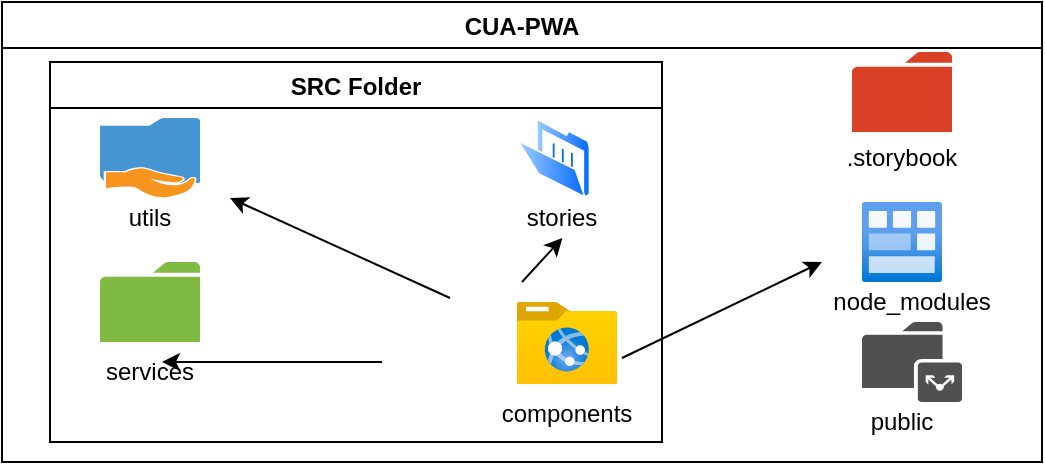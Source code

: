 <mxfile version="15.2.9" type="github">
  <diagram id="DyeA0R5ESNiD44GaK_AN" name="Page-1">
    <mxGraphModel dx="865" dy="483" grid="1" gridSize="10" guides="1" tooltips="1" connect="1" arrows="1" fold="1" page="1" pageScale="1" pageWidth="827" pageHeight="1169" math="0" shadow="0">
      <root>
        <mxCell id="0" />
        <mxCell id="1" parent="0" />
        <mxCell id="xJInYHNCrXJ5tW3enrJM-37" value="CUA-PWA" style="swimlane;" parent="1" vertex="1">
          <mxGeometry x="70" y="100" width="520" height="230" as="geometry" />
        </mxCell>
        <mxCell id="xJInYHNCrXJ5tW3enrJM-45" value="" style="pointerEvents=1;shadow=0;dashed=0;html=1;strokeColor=none;fillColor=#505050;labelPosition=center;verticalLabelPosition=bottom;verticalAlign=top;outlineConnect=0;align=center;shape=mxgraph.office.concepts.folder_public;" parent="xJInYHNCrXJ5tW3enrJM-37" vertex="1">
          <mxGeometry x="430" y="160" width="50" height="40" as="geometry" />
        </mxCell>
        <mxCell id="xJInYHNCrXJ5tW3enrJM-46" value="" style="aspect=fixed;html=1;points=[];align=center;image;fontSize=12;image=img/lib/azure2/general/Module.svg;" parent="xJInYHNCrXJ5tW3enrJM-37" vertex="1">
          <mxGeometry x="430" y="100" width="40" height="40" as="geometry" />
        </mxCell>
        <mxCell id="xJInYHNCrXJ5tW3enrJM-48" value="node_modules&lt;br&gt;" style="text;html=1;strokeColor=none;fillColor=none;align=center;verticalAlign=middle;whiteSpace=wrap;rounded=0;" parent="xJInYHNCrXJ5tW3enrJM-37" vertex="1">
          <mxGeometry x="435" y="140" width="40" height="20" as="geometry" />
        </mxCell>
        <mxCell id="xJInYHNCrXJ5tW3enrJM-49" value="public&lt;br&gt;" style="text;html=1;strokeColor=none;fillColor=none;align=center;verticalAlign=middle;whiteSpace=wrap;rounded=0;" parent="xJInYHNCrXJ5tW3enrJM-37" vertex="1">
          <mxGeometry x="430" y="200" width="40" height="20" as="geometry" />
        </mxCell>
        <mxCell id="xJInYHNCrXJ5tW3enrJM-53" value="SRC Folder" style="swimlane;" parent="xJInYHNCrXJ5tW3enrJM-37" vertex="1">
          <mxGeometry x="24" y="30" width="306" height="190" as="geometry" />
        </mxCell>
        <mxCell id="xJInYHNCrXJ5tW3enrJM-54" value="" style="aspect=fixed;html=1;points=[];align=center;image;fontSize=12;image=img/lib/azure2/general/Folder_Website.svg;" parent="xJInYHNCrXJ5tW3enrJM-53" vertex="1">
          <mxGeometry x="233.45" y="120" width="50" height="41.18" as="geometry" />
        </mxCell>
        <mxCell id="xJInYHNCrXJ5tW3enrJM-55" value="" style="aspect=fixed;perimeter=ellipsePerimeter;html=1;align=center;shadow=0;dashed=0;spacingTop=3;image;image=img/lib/active_directory/folder_open.svg;" parent="xJInYHNCrXJ5tW3enrJM-53" vertex="1">
          <mxGeometry x="233.45" y="28" width="36.8" height="40" as="geometry" />
        </mxCell>
        <mxCell id="xJInYHNCrXJ5tW3enrJM-56" value="" style="pointerEvents=1;shadow=0;dashed=0;html=1;strokeColor=none;labelPosition=center;verticalLabelPosition=bottom;verticalAlign=top;outlineConnect=0;align=center;shape=mxgraph.office.concepts.folder;fillColor=#7FBA42;" parent="xJInYHNCrXJ5tW3enrJM-53" vertex="1">
          <mxGeometry x="25" y="100" width="50" height="40" as="geometry" />
        </mxCell>
        <mxCell id="xJInYHNCrXJ5tW3enrJM-61" value="stories&lt;br&gt;" style="text;html=1;strokeColor=none;fillColor=none;align=center;verticalAlign=middle;whiteSpace=wrap;rounded=0;" parent="xJInYHNCrXJ5tW3enrJM-53" vertex="1">
          <mxGeometry x="233.45" y="68" width="45.5" height="20" as="geometry" />
        </mxCell>
        <mxCell id="xJInYHNCrXJ5tW3enrJM-68" value="components" style="text;html=1;strokeColor=none;fillColor=none;align=center;verticalAlign=middle;whiteSpace=wrap;rounded=0;" parent="xJInYHNCrXJ5tW3enrJM-53" vertex="1">
          <mxGeometry x="222.95" y="161.18" width="71" height="30" as="geometry" />
        </mxCell>
        <mxCell id="xJInYHNCrXJ5tW3enrJM-69" value="services" style="text;html=1;strokeColor=none;fillColor=none;align=center;verticalAlign=middle;whiteSpace=wrap;rounded=0;" parent="xJInYHNCrXJ5tW3enrJM-53" vertex="1">
          <mxGeometry x="30" y="145" width="40" height="20" as="geometry" />
        </mxCell>
        <mxCell id="xJInYHNCrXJ5tW3enrJM-66" value="" style="shadow=0;dashed=0;html=1;strokeColor=none;fillColor=#4495D1;labelPosition=center;verticalLabelPosition=bottom;verticalAlign=top;align=center;outlineConnect=0;shape=mxgraph.veeam.shared_folder;" parent="xJInYHNCrXJ5tW3enrJM-53" vertex="1">
          <mxGeometry x="25" y="28" width="50" height="40" as="geometry" />
        </mxCell>
        <mxCell id="xJInYHNCrXJ5tW3enrJM-67" value="utils" style="text;html=1;strokeColor=none;fillColor=none;align=center;verticalAlign=middle;whiteSpace=wrap;rounded=0;" parent="xJInYHNCrXJ5tW3enrJM-53" vertex="1">
          <mxGeometry x="30" y="68" width="40" height="20" as="geometry" />
        </mxCell>
        <mxCell id="xJInYHNCrXJ5tW3enrJM-73" value="" style="endArrow=classic;html=1;" parent="xJInYHNCrXJ5tW3enrJM-53" edge="1">
          <mxGeometry width="50" height="50" relative="1" as="geometry">
            <mxPoint x="200" y="118" as="sourcePoint" />
            <mxPoint x="90" y="68" as="targetPoint" />
          </mxGeometry>
        </mxCell>
        <mxCell id="xJInYHNCrXJ5tW3enrJM-70" value="" style="endArrow=classic;html=1;" parent="xJInYHNCrXJ5tW3enrJM-53" edge="1">
          <mxGeometry width="50" height="50" relative="1" as="geometry">
            <mxPoint x="286" y="148" as="sourcePoint" />
            <mxPoint x="386" y="100" as="targetPoint" />
          </mxGeometry>
        </mxCell>
        <mxCell id="xJInYHNCrXJ5tW3enrJM-63" value="" style="pointerEvents=1;shadow=0;dashed=0;html=1;strokeColor=none;labelPosition=center;verticalLabelPosition=bottom;verticalAlign=top;outlineConnect=0;align=center;shape=mxgraph.office.concepts.folder;fillColor=#DA4026;" parent="xJInYHNCrXJ5tW3enrJM-37" vertex="1">
          <mxGeometry x="425" y="25" width="50" height="40" as="geometry" />
        </mxCell>
        <mxCell id="xJInYHNCrXJ5tW3enrJM-64" value=".storybook" style="text;html=1;strokeColor=none;fillColor=none;align=center;verticalAlign=middle;whiteSpace=wrap;rounded=0;" parent="xJInYHNCrXJ5tW3enrJM-37" vertex="1">
          <mxGeometry x="407" y="65" width="86" height="25" as="geometry" />
        </mxCell>
        <mxCell id="xJInYHNCrXJ5tW3enrJM-71" value="" style="endArrow=classic;html=1;" parent="1" edge="1">
          <mxGeometry width="50" height="50" relative="1" as="geometry">
            <mxPoint x="260" y="280" as="sourcePoint" />
            <mxPoint x="150" y="280" as="targetPoint" />
            <Array as="points" />
          </mxGeometry>
        </mxCell>
        <mxCell id="xJInYHNCrXJ5tW3enrJM-72" value="" style="endArrow=classic;html=1;entryX=0.5;entryY=1;entryDx=0;entryDy=0;" parent="1" target="xJInYHNCrXJ5tW3enrJM-61" edge="1">
          <mxGeometry width="50" height="50" relative="1" as="geometry">
            <mxPoint x="330" y="240" as="sourcePoint" />
            <mxPoint x="330" y="260" as="targetPoint" />
          </mxGeometry>
        </mxCell>
      </root>
    </mxGraphModel>
  </diagram>
</mxfile>
